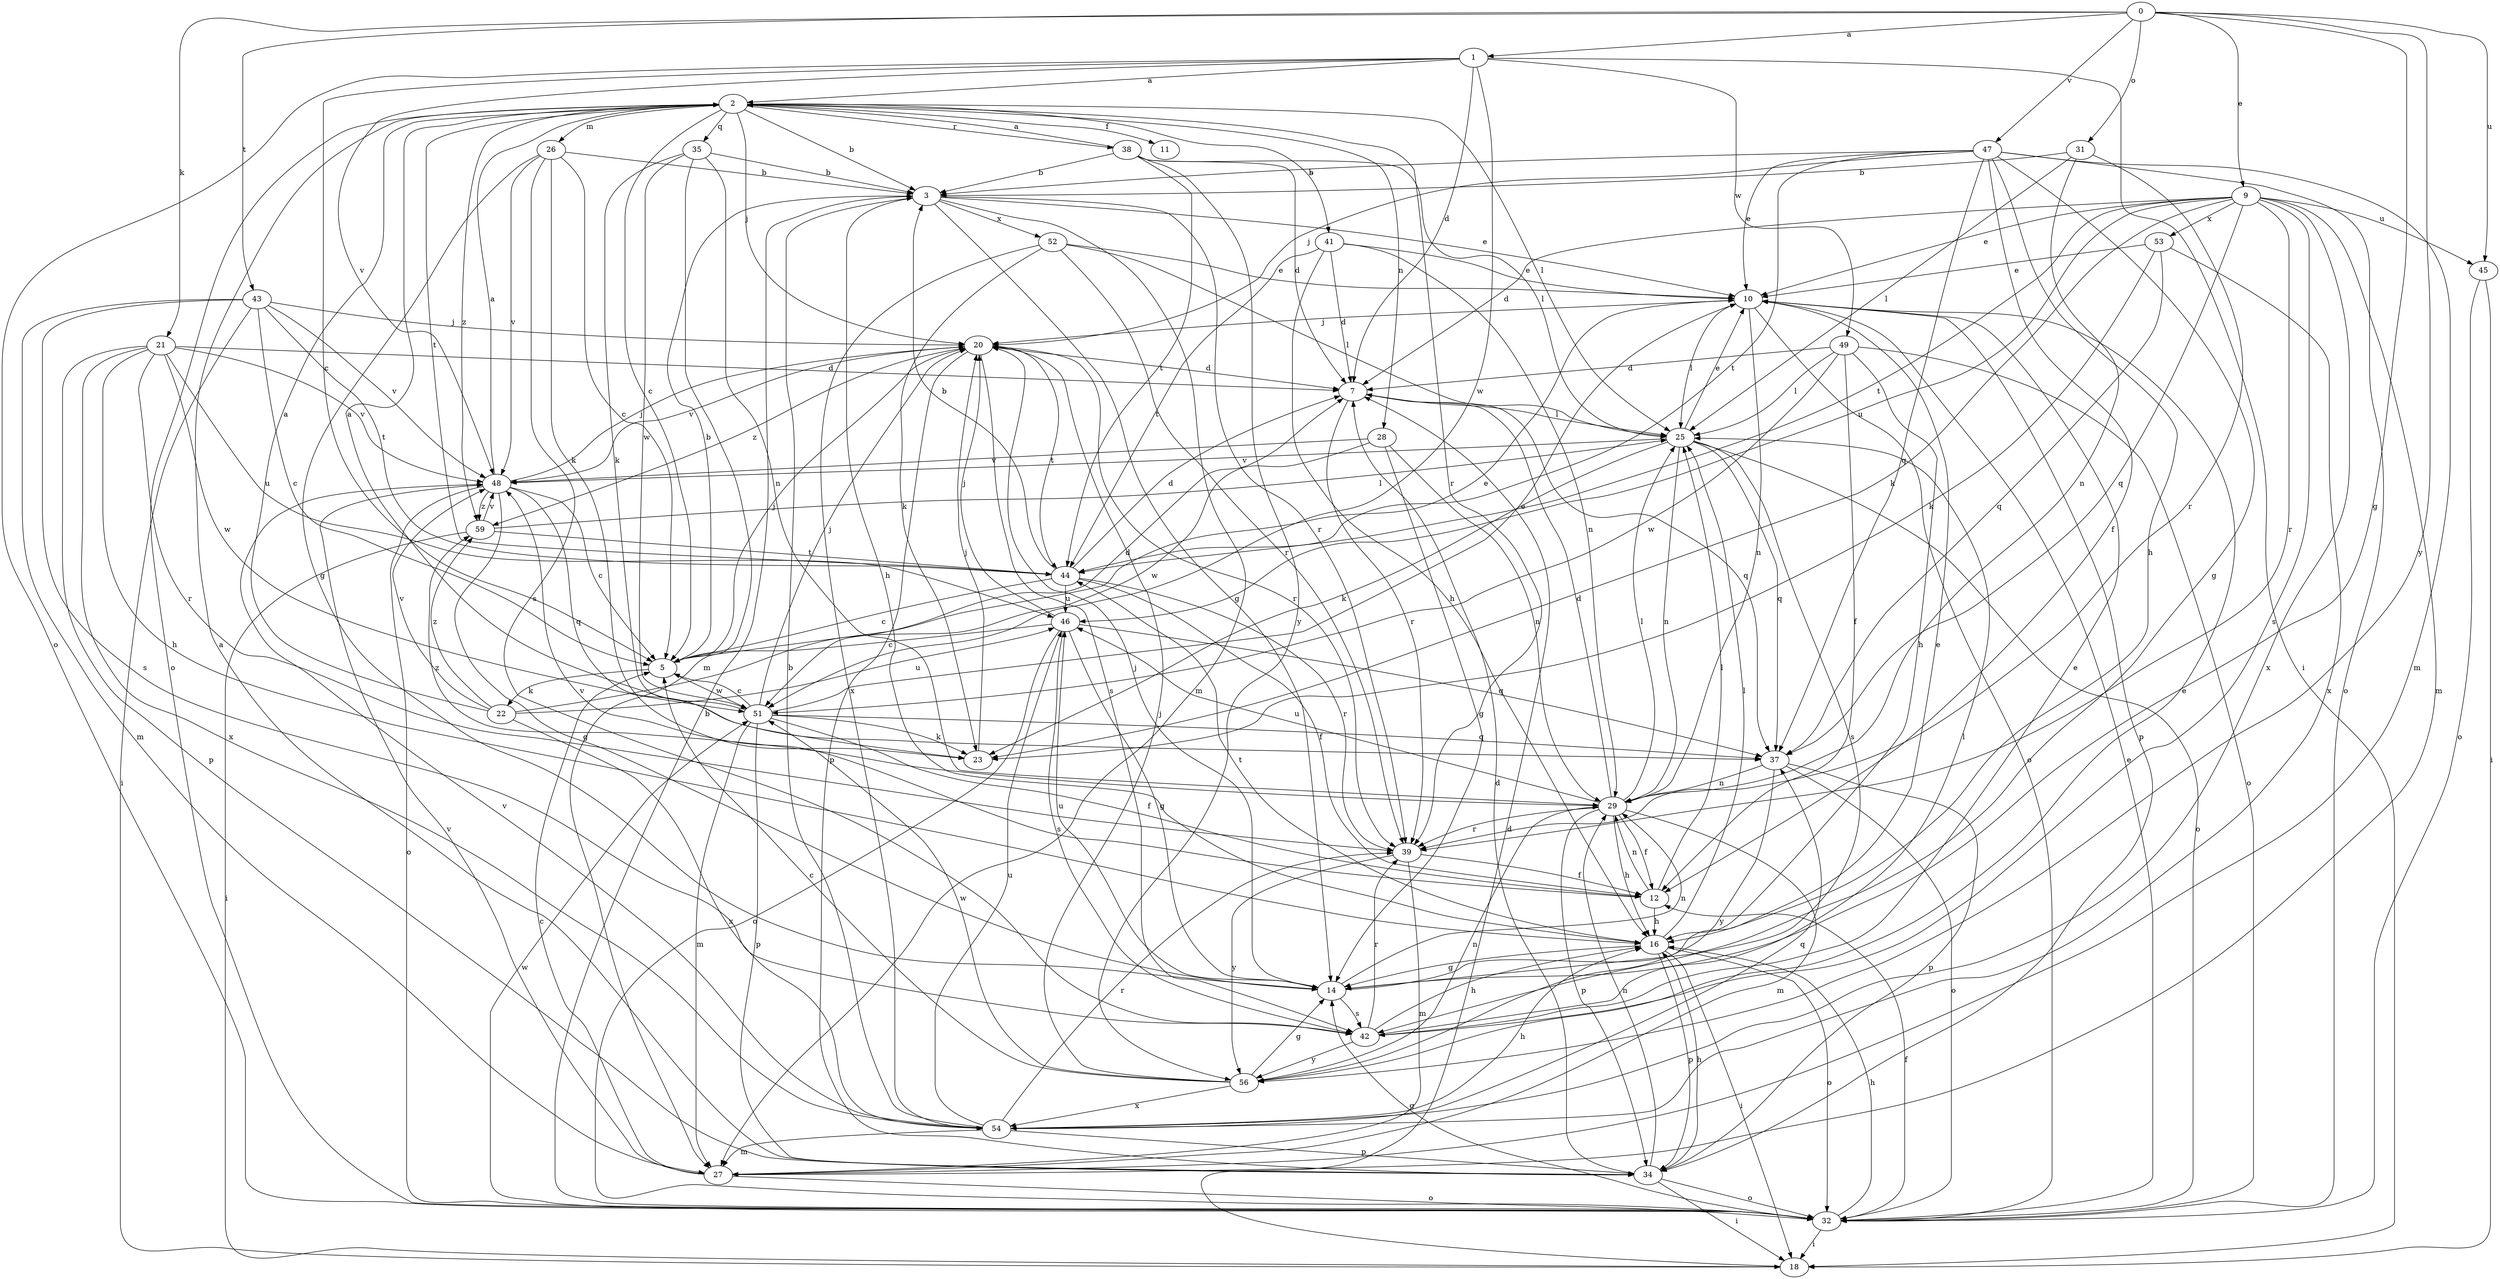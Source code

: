 strict digraph  {
0;
1;
2;
3;
5;
7;
9;
10;
11;
12;
14;
16;
18;
20;
21;
22;
23;
25;
26;
27;
28;
29;
31;
32;
34;
35;
37;
38;
39;
41;
42;
43;
44;
45;
46;
47;
48;
49;
51;
52;
53;
54;
56;
59;
0 -> 1  [label=a];
0 -> 9  [label=e];
0 -> 14  [label=g];
0 -> 21  [label=k];
0 -> 31  [label=o];
0 -> 43  [label=t];
0 -> 45  [label=u];
0 -> 47  [label=v];
0 -> 56  [label=y];
1 -> 2  [label=a];
1 -> 5  [label=c];
1 -> 7  [label=d];
1 -> 18  [label=i];
1 -> 32  [label=o];
1 -> 48  [label=v];
1 -> 49  [label=w];
1 -> 51  [label=w];
2 -> 3  [label=b];
2 -> 5  [label=c];
2 -> 11  [label=f];
2 -> 20  [label=j];
2 -> 25  [label=l];
2 -> 26  [label=m];
2 -> 28  [label=n];
2 -> 32  [label=o];
2 -> 35  [label=q];
2 -> 38  [label=r];
2 -> 39  [label=r];
2 -> 41  [label=s];
2 -> 44  [label=t];
2 -> 59  [label=z];
3 -> 10  [label=e];
3 -> 14  [label=g];
3 -> 16  [label=h];
3 -> 27  [label=m];
3 -> 39  [label=r];
3 -> 52  [label=x];
5 -> 3  [label=b];
5 -> 10  [label=e];
5 -> 20  [label=j];
5 -> 22  [label=k];
5 -> 51  [label=w];
7 -> 25  [label=l];
7 -> 37  [label=q];
7 -> 39  [label=r];
9 -> 7  [label=d];
9 -> 10  [label=e];
9 -> 23  [label=k];
9 -> 27  [label=m];
9 -> 37  [label=q];
9 -> 39  [label=r];
9 -> 42  [label=s];
9 -> 44  [label=t];
9 -> 45  [label=u];
9 -> 46  [label=u];
9 -> 53  [label=x];
9 -> 54  [label=x];
10 -> 20  [label=j];
10 -> 25  [label=l];
10 -> 29  [label=n];
10 -> 32  [label=o];
10 -> 34  [label=p];
12 -> 16  [label=h];
12 -> 25  [label=l];
12 -> 29  [label=n];
12 -> 48  [label=v];
14 -> 10  [label=e];
14 -> 20  [label=j];
14 -> 29  [label=n];
14 -> 42  [label=s];
14 -> 46  [label=u];
16 -> 14  [label=g];
16 -> 18  [label=i];
16 -> 25  [label=l];
16 -> 32  [label=o];
16 -> 34  [label=p];
16 -> 44  [label=t];
18 -> 7  [label=d];
20 -> 7  [label=d];
20 -> 34  [label=p];
20 -> 39  [label=r];
20 -> 42  [label=s];
20 -> 44  [label=t];
20 -> 48  [label=v];
20 -> 59  [label=z];
21 -> 7  [label=d];
21 -> 16  [label=h];
21 -> 34  [label=p];
21 -> 39  [label=r];
21 -> 46  [label=u];
21 -> 48  [label=v];
21 -> 51  [label=w];
21 -> 54  [label=x];
22 -> 2  [label=a];
22 -> 7  [label=d];
22 -> 46  [label=u];
22 -> 48  [label=v];
22 -> 54  [label=x];
22 -> 59  [label=z];
23 -> 20  [label=j];
25 -> 10  [label=e];
25 -> 23  [label=k];
25 -> 29  [label=n];
25 -> 32  [label=o];
25 -> 37  [label=q];
25 -> 42  [label=s];
25 -> 48  [label=v];
26 -> 3  [label=b];
26 -> 5  [label=c];
26 -> 14  [label=g];
26 -> 23  [label=k];
26 -> 42  [label=s];
26 -> 48  [label=v];
27 -> 5  [label=c];
27 -> 32  [label=o];
27 -> 48  [label=v];
28 -> 14  [label=g];
28 -> 29  [label=n];
28 -> 48  [label=v];
28 -> 51  [label=w];
29 -> 7  [label=d];
29 -> 12  [label=f];
29 -> 16  [label=h];
29 -> 25  [label=l];
29 -> 27  [label=m];
29 -> 34  [label=p];
29 -> 39  [label=r];
29 -> 46  [label=u];
29 -> 59  [label=z];
31 -> 3  [label=b];
31 -> 25  [label=l];
31 -> 29  [label=n];
31 -> 39  [label=r];
32 -> 3  [label=b];
32 -> 10  [label=e];
32 -> 12  [label=f];
32 -> 14  [label=g];
32 -> 16  [label=h];
32 -> 18  [label=i];
32 -> 51  [label=w];
34 -> 2  [label=a];
34 -> 7  [label=d];
34 -> 16  [label=h];
34 -> 18  [label=i];
34 -> 29  [label=n];
34 -> 32  [label=o];
35 -> 3  [label=b];
35 -> 23  [label=k];
35 -> 27  [label=m];
35 -> 29  [label=n];
35 -> 51  [label=w];
37 -> 29  [label=n];
37 -> 32  [label=o];
37 -> 34  [label=p];
37 -> 56  [label=y];
38 -> 2  [label=a];
38 -> 3  [label=b];
38 -> 7  [label=d];
38 -> 25  [label=l];
38 -> 44  [label=t];
38 -> 56  [label=y];
39 -> 12  [label=f];
39 -> 27  [label=m];
39 -> 56  [label=y];
41 -> 7  [label=d];
41 -> 10  [label=e];
41 -> 16  [label=h];
41 -> 29  [label=n];
41 -> 44  [label=t];
42 -> 10  [label=e];
42 -> 16  [label=h];
42 -> 25  [label=l];
42 -> 39  [label=r];
42 -> 56  [label=y];
43 -> 5  [label=c];
43 -> 18  [label=i];
43 -> 20  [label=j];
43 -> 27  [label=m];
43 -> 42  [label=s];
43 -> 44  [label=t];
43 -> 48  [label=v];
44 -> 3  [label=b];
44 -> 5  [label=c];
44 -> 7  [label=d];
44 -> 12  [label=f];
44 -> 39  [label=r];
44 -> 46  [label=u];
45 -> 18  [label=i];
45 -> 32  [label=o];
46 -> 5  [label=c];
46 -> 14  [label=g];
46 -> 20  [label=j];
46 -> 32  [label=o];
46 -> 37  [label=q];
46 -> 42  [label=s];
47 -> 3  [label=b];
47 -> 10  [label=e];
47 -> 12  [label=f];
47 -> 14  [label=g];
47 -> 16  [label=h];
47 -> 20  [label=j];
47 -> 27  [label=m];
47 -> 32  [label=o];
47 -> 37  [label=q];
47 -> 44  [label=t];
48 -> 2  [label=a];
48 -> 5  [label=c];
48 -> 14  [label=g];
48 -> 20  [label=j];
48 -> 32  [label=o];
48 -> 37  [label=q];
48 -> 59  [label=z];
49 -> 7  [label=d];
49 -> 12  [label=f];
49 -> 16  [label=h];
49 -> 25  [label=l];
49 -> 32  [label=o];
49 -> 51  [label=w];
51 -> 2  [label=a];
51 -> 5  [label=c];
51 -> 10  [label=e];
51 -> 12  [label=f];
51 -> 20  [label=j];
51 -> 23  [label=k];
51 -> 27  [label=m];
51 -> 34  [label=p];
51 -> 37  [label=q];
52 -> 10  [label=e];
52 -> 23  [label=k];
52 -> 25  [label=l];
52 -> 39  [label=r];
52 -> 54  [label=x];
53 -> 10  [label=e];
53 -> 23  [label=k];
53 -> 37  [label=q];
53 -> 54  [label=x];
54 -> 3  [label=b];
54 -> 16  [label=h];
54 -> 27  [label=m];
54 -> 34  [label=p];
54 -> 37  [label=q];
54 -> 39  [label=r];
54 -> 46  [label=u];
54 -> 48  [label=v];
56 -> 5  [label=c];
56 -> 10  [label=e];
56 -> 14  [label=g];
56 -> 20  [label=j];
56 -> 29  [label=n];
56 -> 51  [label=w];
56 -> 54  [label=x];
59 -> 18  [label=i];
59 -> 25  [label=l];
59 -> 44  [label=t];
59 -> 48  [label=v];
}
